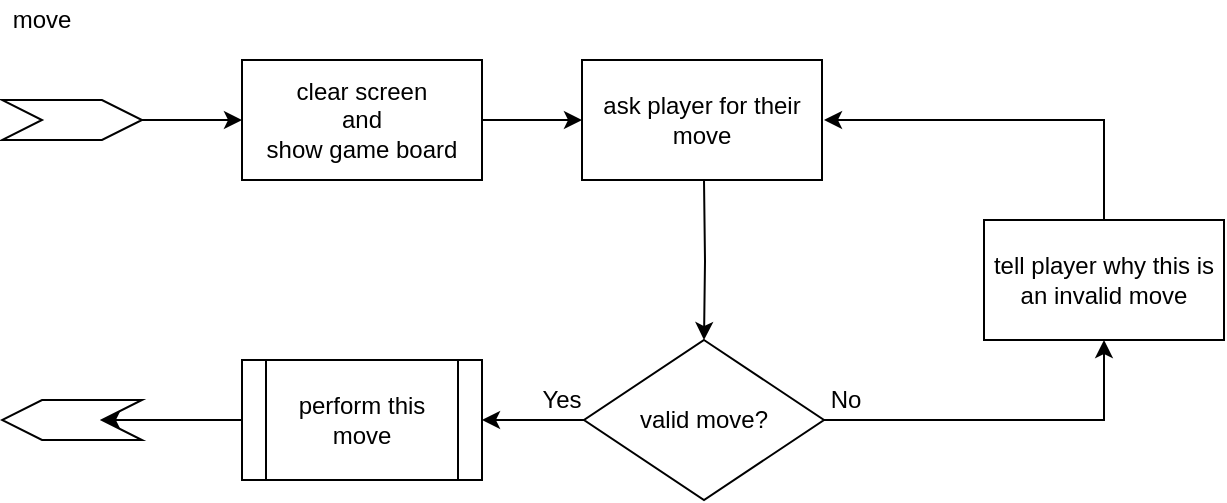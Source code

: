 <mxfile version="13.0.3" type="device"><diagram id="4FTMitsg7Rm5v0k8HXyr" name="move"><mxGraphModel dx="700" dy="855" grid="1" gridSize="10" guides="1" tooltips="1" connect="1" arrows="1" fold="1" page="1" pageScale="1" pageWidth="827" pageHeight="1169" math="0" shadow="0"><root><mxCell id="0"/><mxCell id="1" parent="0"/><mxCell id="yvlzyptlFtd9e-7NYPbV-20" style="edgeStyle=orthogonalEdgeStyle;rounded=0;orthogonalLoop=1;jettySize=auto;html=1;" edge="1" parent="1" target="yvlzyptlFtd9e-7NYPbV-14"><mxGeometry relative="1" as="geometry"><mxPoint x="381" y="110" as="sourcePoint"/></mxGeometry></mxCell><mxCell id="yvlzyptlFtd9e-7NYPbV-1" value="ask player for their move" style="rounded=0;whiteSpace=wrap;html=1;" vertex="1" parent="1"><mxGeometry x="320" y="50" width="120" height="60" as="geometry"/></mxCell><mxCell id="yvlzyptlFtd9e-7NYPbV-27" style="edgeStyle=orthogonalEdgeStyle;rounded=0;orthogonalLoop=1;jettySize=auto;html=1;exitX=1;exitY=0.5;exitDx=0;exitDy=0;" edge="1" parent="1" source="yvlzyptlFtd9e-7NYPbV-2" target="yvlzyptlFtd9e-7NYPbV-26"><mxGeometry relative="1" as="geometry"/></mxCell><mxCell id="yvlzyptlFtd9e-7NYPbV-2" value="" style="shape=step;perimeter=stepPerimeter;whiteSpace=wrap;html=1;fixedSize=1;" vertex="1" parent="1"><mxGeometry x="30" y="70" width="70" height="20" as="geometry"/></mxCell><mxCell id="yvlzyptlFtd9e-7NYPbV-3" value="" style="shape=step;perimeter=stepPerimeter;whiteSpace=wrap;html=1;fixedSize=1;rotation=-180;" vertex="1" parent="1"><mxGeometry x="30" y="220" width="70" height="20" as="geometry"/></mxCell><mxCell id="yvlzyptlFtd9e-7NYPbV-4" value="move" style="text;html=1;strokeColor=none;fillColor=none;align=center;verticalAlign=middle;whiteSpace=wrap;rounded=0;" vertex="1" parent="1"><mxGeometry x="30" y="20" width="40" height="20" as="geometry"/></mxCell><mxCell id="yvlzyptlFtd9e-7NYPbV-16" style="edgeStyle=orthogonalEdgeStyle;rounded=0;orthogonalLoop=1;jettySize=auto;html=1;entryX=0.5;entryY=1;entryDx=0;entryDy=0;" edge="1" parent="1" source="yvlzyptlFtd9e-7NYPbV-14" target="yvlzyptlFtd9e-7NYPbV-15"><mxGeometry relative="1" as="geometry"/></mxCell><mxCell id="yvlzyptlFtd9e-7NYPbV-30" style="edgeStyle=orthogonalEdgeStyle;rounded=0;orthogonalLoop=1;jettySize=auto;html=1;entryX=1;entryY=0.5;entryDx=0;entryDy=0;" edge="1" parent="1" source="yvlzyptlFtd9e-7NYPbV-14" target="yvlzyptlFtd9e-7NYPbV-23"><mxGeometry relative="1" as="geometry"/></mxCell><mxCell id="yvlzyptlFtd9e-7NYPbV-14" value="valid move?" style="rhombus;whiteSpace=wrap;html=1;" vertex="1" parent="1"><mxGeometry x="321" y="190" width="120" height="80" as="geometry"/></mxCell><mxCell id="yvlzyptlFtd9e-7NYPbV-17" style="edgeStyle=orthogonalEdgeStyle;rounded=0;orthogonalLoop=1;jettySize=auto;html=1;entryX=1;entryY=0.5;entryDx=0;entryDy=0;exitX=0.5;exitY=0;exitDx=0;exitDy=0;" edge="1" parent="1" source="yvlzyptlFtd9e-7NYPbV-15"><mxGeometry relative="1" as="geometry"><mxPoint x="441" y="80" as="targetPoint"/><Array as="points"><mxPoint x="581" y="80"/></Array></mxGeometry></mxCell><mxCell id="yvlzyptlFtd9e-7NYPbV-15" value="tell player why this is an invalid move" style="rounded=0;whiteSpace=wrap;html=1;" vertex="1" parent="1"><mxGeometry x="521" y="130" width="120" height="60" as="geometry"/></mxCell><mxCell id="yvlzyptlFtd9e-7NYPbV-18" value="No" style="text;html=1;strokeColor=none;fillColor=none;align=center;verticalAlign=middle;whiteSpace=wrap;rounded=0;" vertex="1" parent="1"><mxGeometry x="432" y="210" width="40" height="20" as="geometry"/></mxCell><mxCell id="yvlzyptlFtd9e-7NYPbV-21" value="Yes" style="text;html=1;strokeColor=none;fillColor=none;align=center;verticalAlign=middle;whiteSpace=wrap;rounded=0;" vertex="1" parent="1"><mxGeometry x="290" y="210" width="40" height="20" as="geometry"/></mxCell><mxCell id="yvlzyptlFtd9e-7NYPbV-32" style="edgeStyle=orthogonalEdgeStyle;rounded=0;orthogonalLoop=1;jettySize=auto;html=1;entryX=0;entryY=0.5;entryDx=0;entryDy=0;" edge="1" parent="1" source="yvlzyptlFtd9e-7NYPbV-23" target="yvlzyptlFtd9e-7NYPbV-3"><mxGeometry relative="1" as="geometry"/></mxCell><mxCell id="yvlzyptlFtd9e-7NYPbV-23" value="perform this move" style="shape=process;whiteSpace=wrap;html=1;backgroundOutline=1;" vertex="1" parent="1"><mxGeometry x="150" y="200" width="120" height="60" as="geometry"/></mxCell><mxCell id="yvlzyptlFtd9e-7NYPbV-29" style="edgeStyle=orthogonalEdgeStyle;rounded=0;orthogonalLoop=1;jettySize=auto;html=1;entryX=0;entryY=0.5;entryDx=0;entryDy=0;" edge="1" parent="1" source="yvlzyptlFtd9e-7NYPbV-26" target="yvlzyptlFtd9e-7NYPbV-1"><mxGeometry relative="1" as="geometry"/></mxCell><mxCell id="yvlzyptlFtd9e-7NYPbV-26" value="clear screen&lt;br&gt;and&lt;br&gt;show game board" style="rounded=0;whiteSpace=wrap;html=1;" vertex="1" parent="1"><mxGeometry x="150" y="50" width="120" height="60" as="geometry"/></mxCell></root></mxGraphModel></diagram></mxfile>